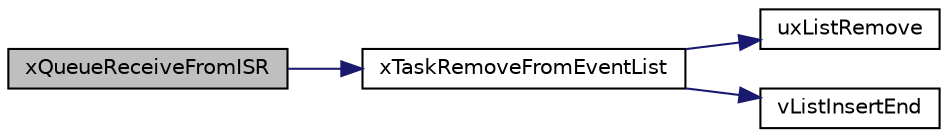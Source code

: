 digraph "xQueueReceiveFromISR"
{
  edge [fontname="Helvetica",fontsize="10",labelfontname="Helvetica",labelfontsize="10"];
  node [fontname="Helvetica",fontsize="10",shape=record];
  rankdir="LR";
  Node1 [label="xQueueReceiveFromISR",height=0.2,width=0.4,color="black", fillcolor="grey75", style="filled" fontcolor="black"];
  Node1 -> Node2 [color="midnightblue",fontsize="10",style="solid",fontname="Helvetica"];
  Node2 [label="xTaskRemoveFromEventList",height=0.2,width=0.4,color="black", fillcolor="white", style="filled",URL="$tasks_8c.html#a6d21c9054b62d8bc1bfb2724e11578d9"];
  Node2 -> Node3 [color="midnightblue",fontsize="10",style="solid",fontname="Helvetica"];
  Node3 [label="uxListRemove",height=0.2,width=0.4,color="black", fillcolor="white", style="filled",URL="$list_8c.html#a274fdced76bbdd9d8a4c4840ded2920c"];
  Node2 -> Node4 [color="midnightblue",fontsize="10",style="solid",fontname="Helvetica"];
  Node4 [label="vListInsertEnd",height=0.2,width=0.4,color="black", fillcolor="white", style="filled",URL="$list_8c.html#a3240bc0f43fcf755be02bfc6de7dc6ef"];
}
